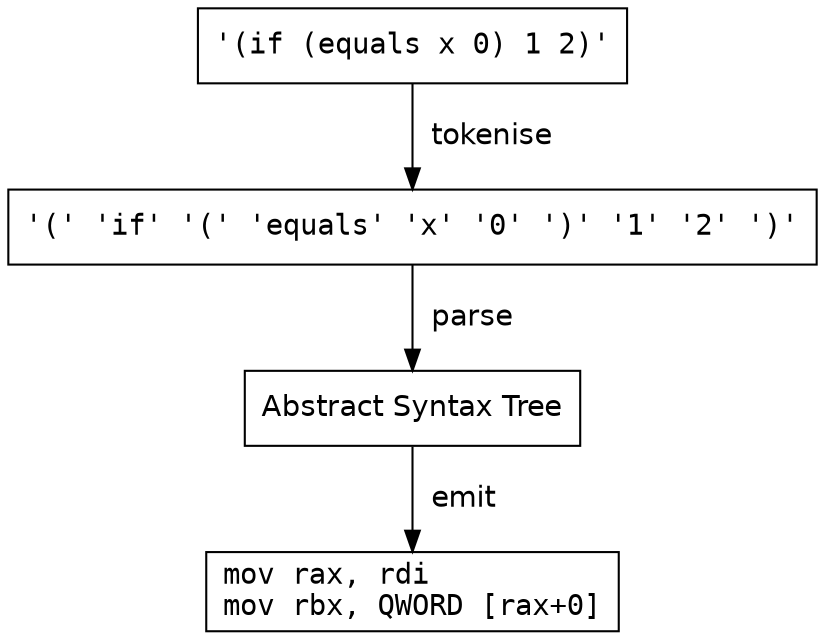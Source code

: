 digraph G {
    A[ label="'(if (equals x 0) 1 2)'", shape="rectangle", fontname="courier" ];
    B[ label="'(' 'if' '(' 'equals' 'x' '0' ')' '1' '2' ')'", shape="rectangle", fontname="courier" ];
    C[ label="Abstract Syntax Tree", shape="rectangle", fontname="helvetica" ];
    D[ label="mov rax, rdi\lmov rbx, QWORD [rax+0]\l", shape="rectangle", fontname="courier" ];

    A -> B [ label="  tokenise", fontname="helvetica" ];
    B -> C [ label="  parse", fontname="helvetica"  ];
    C -> D [ label="  emit", fontname="helvetica"  ];
}
